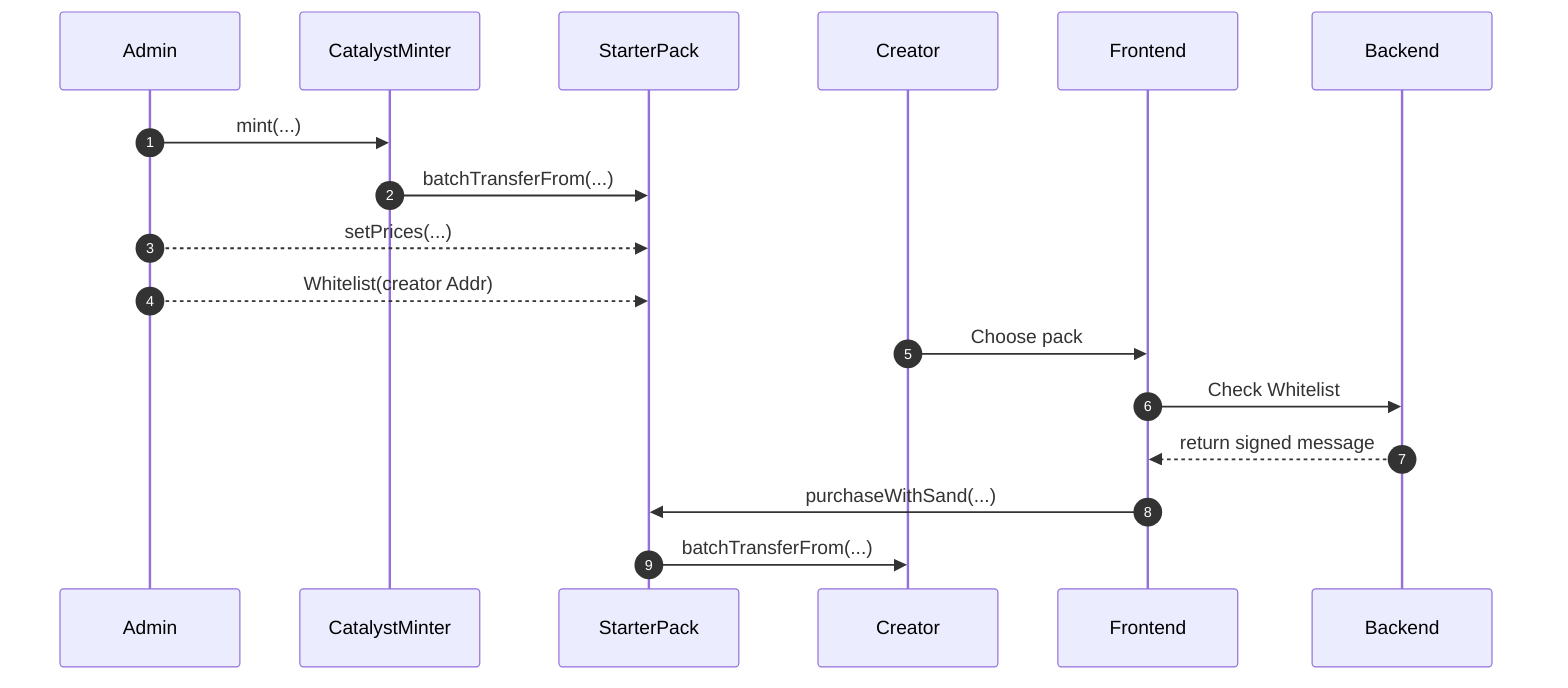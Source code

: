 sequenceDiagram
  autonumber
  Admin->>CatalystMinter: mint(...)
  CatalystMinter->>StarterPack: batchTransferFrom(...)
  Admin-->>StarterPack: setPrices(...)
  Admin-->>StarterPack: Whitelist(creator Addr)
  Creator->>Frontend: Choose pack
  Frontend->>Backend: Check Whitelist
  Backend-->>Frontend: return signed message
  Frontend->>StarterPack: purchaseWithSand(...)
  StarterPack->>Creator: batchTransferFrom(...)